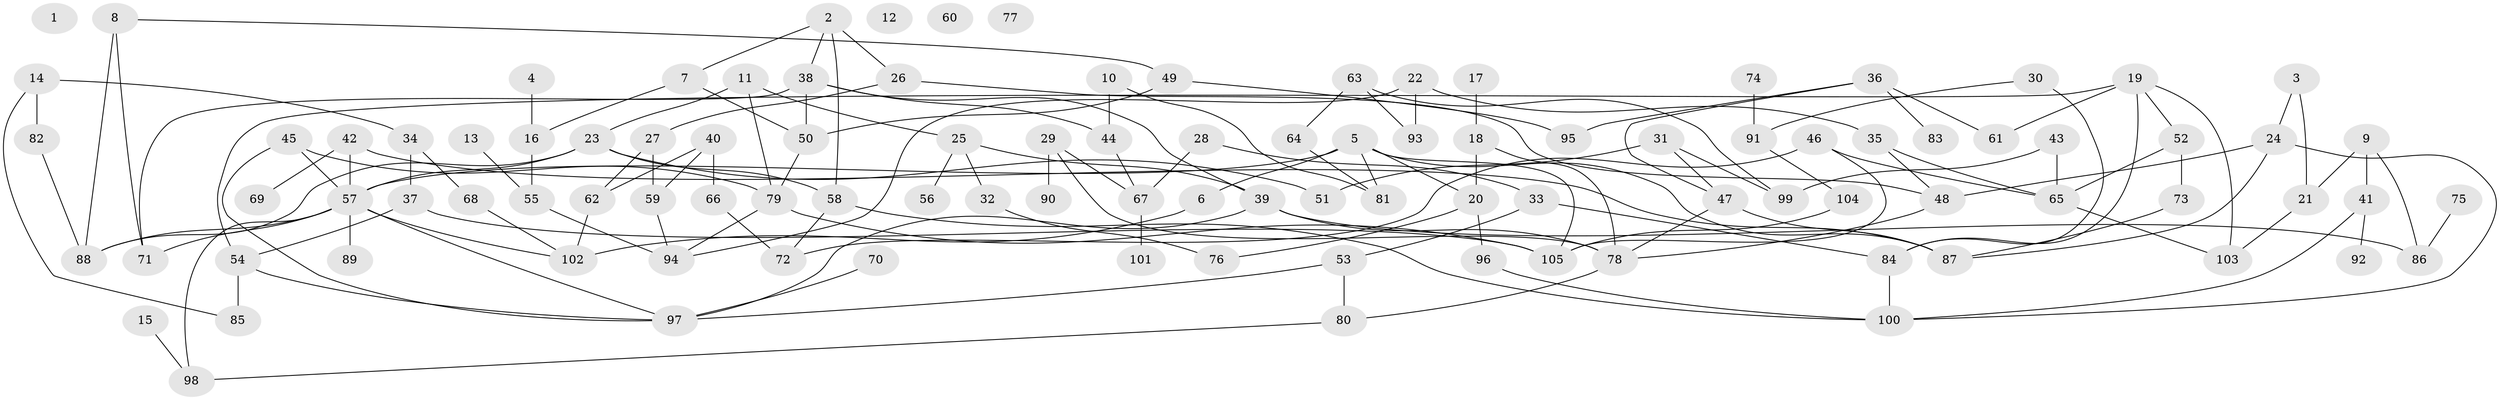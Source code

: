 // Generated by graph-tools (version 1.1) at 2025/49/03/09/25 03:49:13]
// undirected, 105 vertices, 152 edges
graph export_dot {
graph [start="1"]
  node [color=gray90,style=filled];
  1;
  2;
  3;
  4;
  5;
  6;
  7;
  8;
  9;
  10;
  11;
  12;
  13;
  14;
  15;
  16;
  17;
  18;
  19;
  20;
  21;
  22;
  23;
  24;
  25;
  26;
  27;
  28;
  29;
  30;
  31;
  32;
  33;
  34;
  35;
  36;
  37;
  38;
  39;
  40;
  41;
  42;
  43;
  44;
  45;
  46;
  47;
  48;
  49;
  50;
  51;
  52;
  53;
  54;
  55;
  56;
  57;
  58;
  59;
  60;
  61;
  62;
  63;
  64;
  65;
  66;
  67;
  68;
  69;
  70;
  71;
  72;
  73;
  74;
  75;
  76;
  77;
  78;
  79;
  80;
  81;
  82;
  83;
  84;
  85;
  86;
  87;
  88;
  89;
  90;
  91;
  92;
  93;
  94;
  95;
  96;
  97;
  98;
  99;
  100;
  101;
  102;
  103;
  104;
  105;
  2 -- 7;
  2 -- 26;
  2 -- 38;
  2 -- 58;
  3 -- 21;
  3 -- 24;
  4 -- 16;
  5 -- 6;
  5 -- 20;
  5 -- 57;
  5 -- 81;
  5 -- 87;
  5 -- 105;
  6 -- 102;
  7 -- 16;
  7 -- 50;
  8 -- 49;
  8 -- 71;
  8 -- 88;
  9 -- 21;
  9 -- 41;
  9 -- 86;
  10 -- 44;
  10 -- 81;
  11 -- 23;
  11 -- 25;
  11 -- 79;
  13 -- 55;
  14 -- 34;
  14 -- 82;
  14 -- 85;
  15 -- 98;
  16 -- 55;
  17 -- 18;
  18 -- 20;
  18 -- 78;
  19 -- 52;
  19 -- 54;
  19 -- 61;
  19 -- 84;
  19 -- 103;
  20 -- 76;
  20 -- 96;
  21 -- 103;
  22 -- 35;
  22 -- 93;
  22 -- 94;
  23 -- 51;
  23 -- 57;
  23 -- 58;
  23 -- 88;
  24 -- 48;
  24 -- 87;
  24 -- 100;
  25 -- 32;
  25 -- 39;
  25 -- 56;
  26 -- 27;
  26 -- 48;
  27 -- 59;
  27 -- 62;
  28 -- 33;
  28 -- 67;
  29 -- 67;
  29 -- 78;
  29 -- 90;
  30 -- 84;
  30 -- 91;
  31 -- 47;
  31 -- 51;
  31 -- 99;
  32 -- 76;
  33 -- 53;
  33 -- 84;
  34 -- 37;
  34 -- 68;
  35 -- 48;
  35 -- 65;
  36 -- 47;
  36 -- 61;
  36 -- 83;
  36 -- 95;
  37 -- 54;
  37 -- 105;
  38 -- 39;
  38 -- 44;
  38 -- 50;
  38 -- 71;
  39 -- 78;
  39 -- 86;
  39 -- 97;
  40 -- 59;
  40 -- 62;
  40 -- 66;
  41 -- 92;
  41 -- 100;
  42 -- 57;
  42 -- 69;
  42 -- 87;
  43 -- 65;
  43 -- 99;
  44 -- 67;
  45 -- 57;
  45 -- 79;
  45 -- 97;
  46 -- 65;
  46 -- 72;
  46 -- 105;
  47 -- 78;
  47 -- 87;
  48 -- 78;
  49 -- 50;
  49 -- 95;
  50 -- 79;
  52 -- 65;
  52 -- 73;
  53 -- 80;
  53 -- 97;
  54 -- 85;
  54 -- 97;
  55 -- 94;
  57 -- 71;
  57 -- 88;
  57 -- 89;
  57 -- 97;
  57 -- 98;
  57 -- 102;
  58 -- 72;
  58 -- 100;
  59 -- 94;
  62 -- 102;
  63 -- 64;
  63 -- 93;
  63 -- 99;
  64 -- 81;
  65 -- 103;
  66 -- 72;
  67 -- 101;
  68 -- 102;
  70 -- 97;
  73 -- 87;
  74 -- 91;
  75 -- 86;
  78 -- 80;
  79 -- 94;
  79 -- 105;
  80 -- 98;
  82 -- 88;
  84 -- 100;
  91 -- 104;
  96 -- 100;
  104 -- 105;
}
